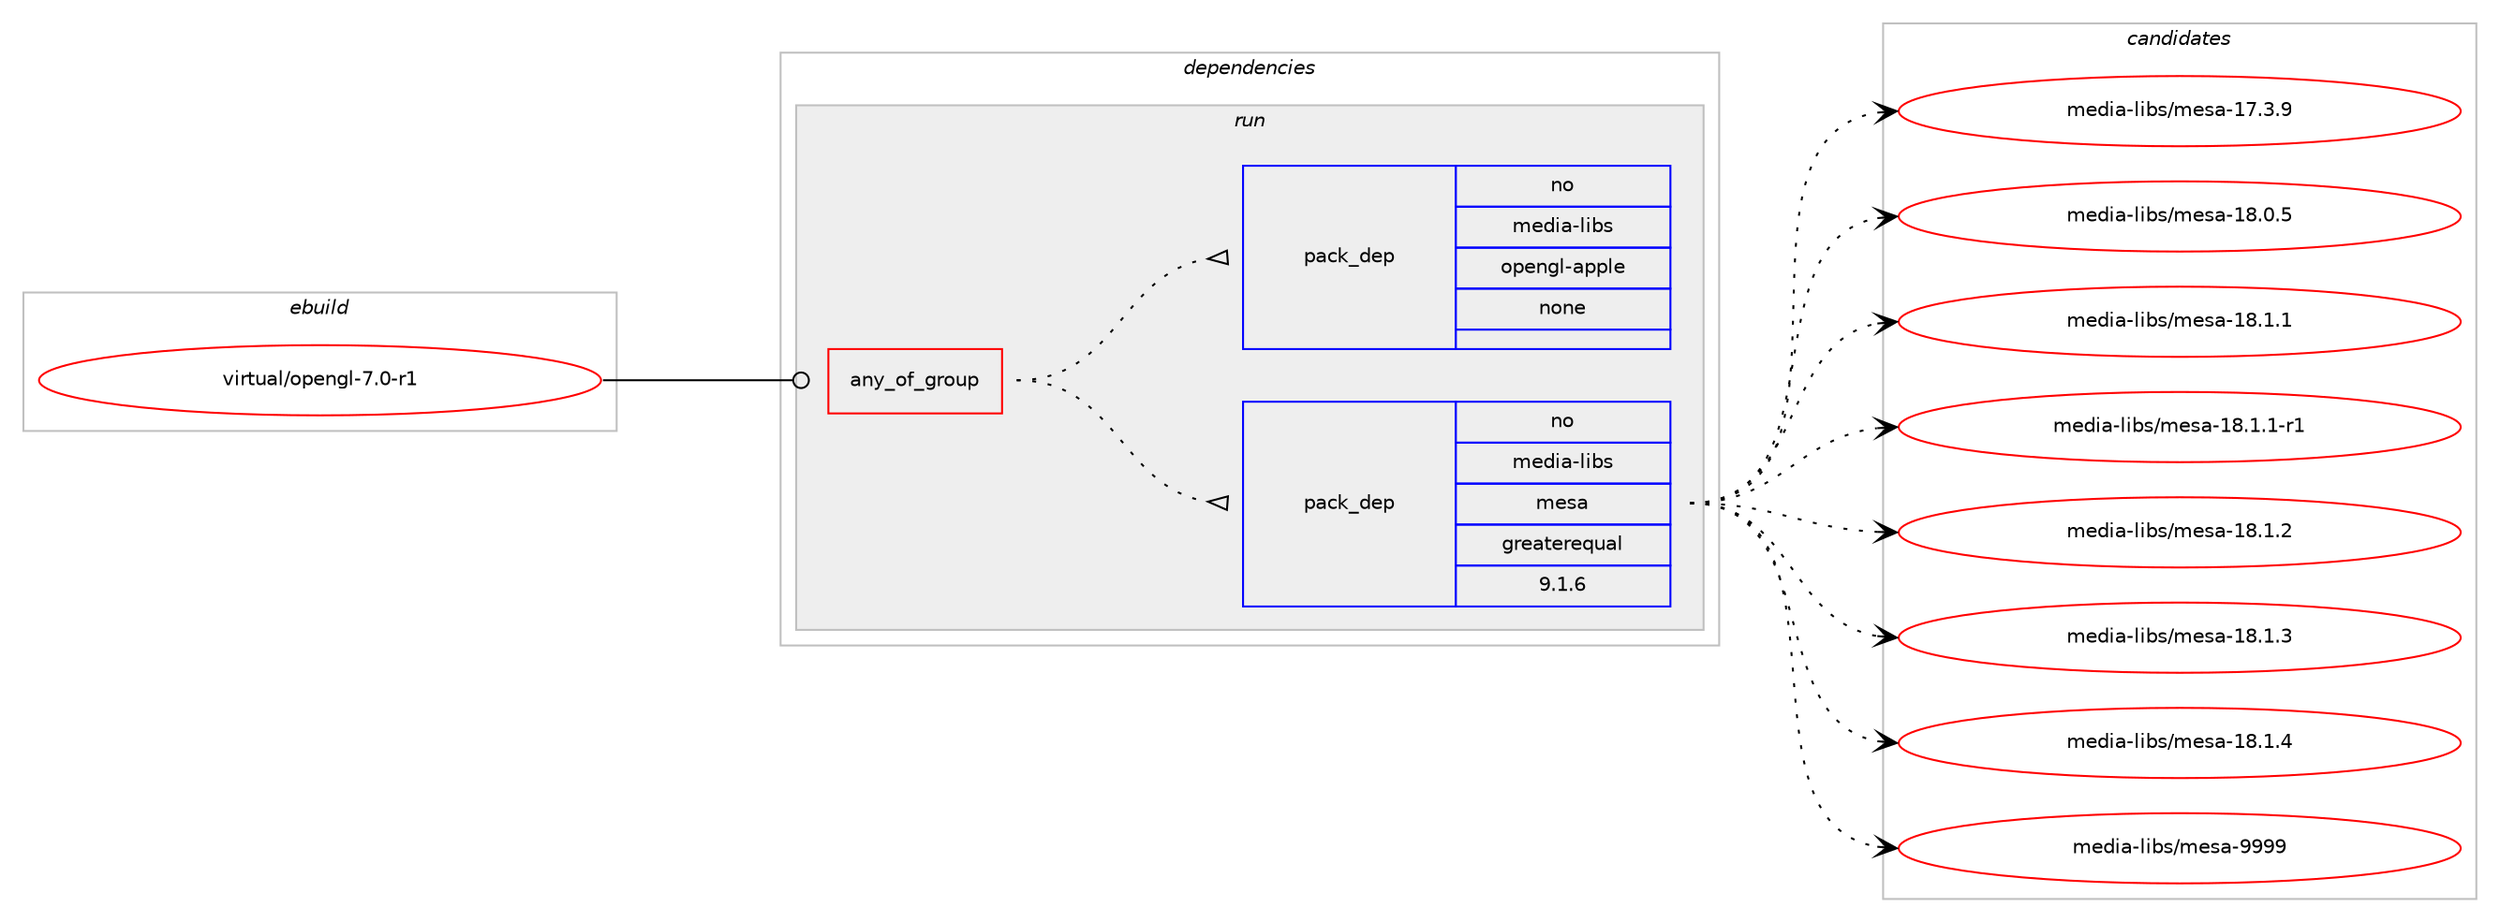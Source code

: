 digraph prolog {

# *************
# Graph options
# *************

newrank=true;
concentrate=true;
compound=true;
graph [rankdir=LR,fontname=Helvetica,fontsize=10,ranksep=1.5];#, ranksep=2.5, nodesep=0.2];
edge  [arrowhead=vee];
node  [fontname=Helvetica,fontsize=10];

# **********
# The ebuild
# **********

subgraph cluster_leftcol {
color=gray;
rank=same;
label=<<i>ebuild</i>>;
id [label="virtual/opengl-7.0-r1", color=red, width=4, href="../virtual/opengl-7.0-r1.svg"];
}

# ****************
# The dependencies
# ****************

subgraph cluster_midcol {
color=gray;
label=<<i>dependencies</i>>;
subgraph cluster_compile {
fillcolor="#eeeeee";
style=filled;
label=<<i>compile</i>>;
}
subgraph cluster_compileandrun {
fillcolor="#eeeeee";
style=filled;
label=<<i>compile and run</i>>;
}
subgraph cluster_run {
fillcolor="#eeeeee";
style=filled;
label=<<i>run</i>>;
subgraph any69 {
dependency5144 [label=<<TABLE BORDER="0" CELLBORDER="1" CELLSPACING="0" CELLPADDING="4"><TR><TD CELLPADDING="10">any_of_group</TD></TR></TABLE>>, shape=none, color=red];subgraph pack4008 {
dependency5145 [label=<<TABLE BORDER="0" CELLBORDER="1" CELLSPACING="0" CELLPADDING="4" WIDTH="220"><TR><TD ROWSPAN="6" CELLPADDING="30">pack_dep</TD></TR><TR><TD WIDTH="110">no</TD></TR><TR><TD>media-libs</TD></TR><TR><TD>mesa</TD></TR><TR><TD>greaterequal</TD></TR><TR><TD>9.1.6</TD></TR></TABLE>>, shape=none, color=blue];
}
dependency5144:e -> dependency5145:w [weight=20,style="dotted",arrowhead="oinv"];
subgraph pack4009 {
dependency5146 [label=<<TABLE BORDER="0" CELLBORDER="1" CELLSPACING="0" CELLPADDING="4" WIDTH="220"><TR><TD ROWSPAN="6" CELLPADDING="30">pack_dep</TD></TR><TR><TD WIDTH="110">no</TD></TR><TR><TD>media-libs</TD></TR><TR><TD>opengl-apple</TD></TR><TR><TD>none</TD></TR><TR><TD></TD></TR></TABLE>>, shape=none, color=blue];
}
dependency5144:e -> dependency5146:w [weight=20,style="dotted",arrowhead="oinv"];
}
id:e -> dependency5144:w [weight=20,style="solid",arrowhead="odot"];
}
}

# **************
# The candidates
# **************

subgraph cluster_choices {
rank=same;
color=gray;
label=<<i>candidates</i>>;

subgraph choice4008 {
color=black;
nodesep=1;
choice109101100105974510810598115471091011159745495546514657 [label="media-libs/mesa-17.3.9", color=red, width=4,href="../media-libs/mesa-17.3.9.svg"];
choice109101100105974510810598115471091011159745495646484653 [label="media-libs/mesa-18.0.5", color=red, width=4,href="../media-libs/mesa-18.0.5.svg"];
choice109101100105974510810598115471091011159745495646494649 [label="media-libs/mesa-18.1.1", color=red, width=4,href="../media-libs/mesa-18.1.1.svg"];
choice1091011001059745108105981154710910111597454956464946494511449 [label="media-libs/mesa-18.1.1-r1", color=red, width=4,href="../media-libs/mesa-18.1.1-r1.svg"];
choice109101100105974510810598115471091011159745495646494650 [label="media-libs/mesa-18.1.2", color=red, width=4,href="../media-libs/mesa-18.1.2.svg"];
choice109101100105974510810598115471091011159745495646494651 [label="media-libs/mesa-18.1.3", color=red, width=4,href="../media-libs/mesa-18.1.3.svg"];
choice109101100105974510810598115471091011159745495646494652 [label="media-libs/mesa-18.1.4", color=red, width=4,href="../media-libs/mesa-18.1.4.svg"];
choice10910110010597451081059811547109101115974557575757 [label="media-libs/mesa-9999", color=red, width=4,href="../media-libs/mesa-9999.svg"];
dependency5145:e -> choice109101100105974510810598115471091011159745495546514657:w [style=dotted,weight="100"];
dependency5145:e -> choice109101100105974510810598115471091011159745495646484653:w [style=dotted,weight="100"];
dependency5145:e -> choice109101100105974510810598115471091011159745495646494649:w [style=dotted,weight="100"];
dependency5145:e -> choice1091011001059745108105981154710910111597454956464946494511449:w [style=dotted,weight="100"];
dependency5145:e -> choice109101100105974510810598115471091011159745495646494650:w [style=dotted,weight="100"];
dependency5145:e -> choice109101100105974510810598115471091011159745495646494651:w [style=dotted,weight="100"];
dependency5145:e -> choice109101100105974510810598115471091011159745495646494652:w [style=dotted,weight="100"];
dependency5145:e -> choice10910110010597451081059811547109101115974557575757:w [style=dotted,weight="100"];
}
subgraph choice4009 {
color=black;
nodesep=1;
}
}

}
